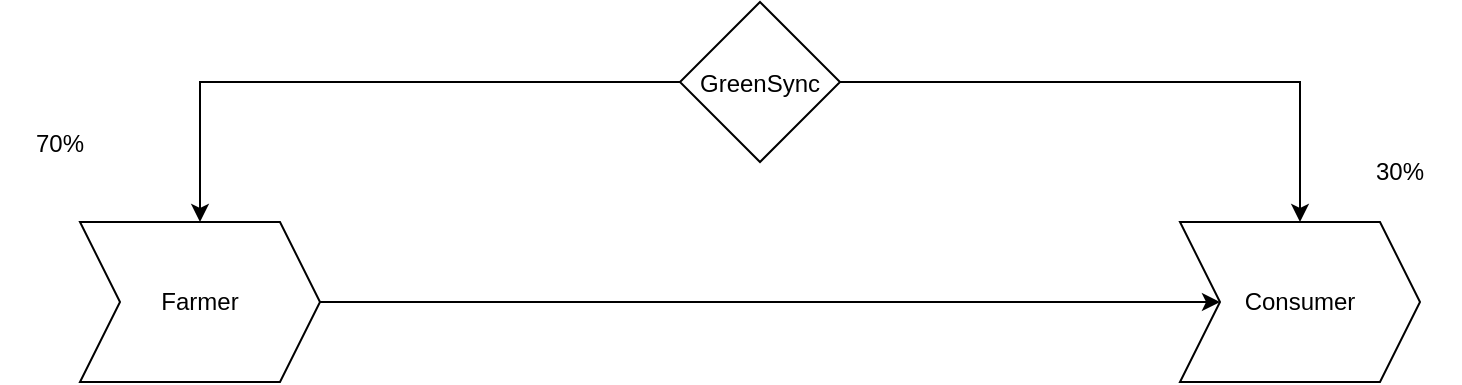 <mxfile version="21.2.2" type="github">
  <diagram name="Page-1" id="wgWyXsWMhn1ze_9gEnJO">
    <mxGraphModel dx="862" dy="421" grid="1" gridSize="10" guides="1" tooltips="1" connect="1" arrows="1" fold="1" page="1" pageScale="1" pageWidth="850" pageHeight="1100" math="0" shadow="0">
      <root>
        <mxCell id="0" />
        <mxCell id="1" parent="0" />
        <mxCell id="XNS6Ot50ZJ6HP5vMqHeE-4" style="edgeStyle=orthogonalEdgeStyle;rounded=0;orthogonalLoop=1;jettySize=auto;html=1;" edge="1" parent="1" source="XNS6Ot50ZJ6HP5vMqHeE-1" target="XNS6Ot50ZJ6HP5vMqHeE-3">
          <mxGeometry relative="1" as="geometry" />
        </mxCell>
        <mxCell id="XNS6Ot50ZJ6HP5vMqHeE-5" style="edgeStyle=orthogonalEdgeStyle;rounded=0;orthogonalLoop=1;jettySize=auto;html=1;entryX=0.5;entryY=0;entryDx=0;entryDy=0;" edge="1" parent="1" source="XNS6Ot50ZJ6HP5vMqHeE-1" target="XNS6Ot50ZJ6HP5vMqHeE-2">
          <mxGeometry relative="1" as="geometry" />
        </mxCell>
        <mxCell id="XNS6Ot50ZJ6HP5vMqHeE-1" value="" style="rhombus;whiteSpace=wrap;html=1;" vertex="1" parent="1">
          <mxGeometry x="380" y="180" width="80" height="80" as="geometry" />
        </mxCell>
        <mxCell id="XNS6Ot50ZJ6HP5vMqHeE-11" style="edgeStyle=orthogonalEdgeStyle;rounded=0;orthogonalLoop=1;jettySize=auto;html=1;" edge="1" parent="1" source="XNS6Ot50ZJ6HP5vMqHeE-2" target="XNS6Ot50ZJ6HP5vMqHeE-3">
          <mxGeometry relative="1" as="geometry" />
        </mxCell>
        <mxCell id="XNS6Ot50ZJ6HP5vMqHeE-2" value="" style="shape=step;perimeter=stepPerimeter;whiteSpace=wrap;html=1;fixedSize=1;" vertex="1" parent="1">
          <mxGeometry x="80" y="290" width="120" height="80" as="geometry" />
        </mxCell>
        <mxCell id="XNS6Ot50ZJ6HP5vMqHeE-3" value="" style="shape=step;perimeter=stepPerimeter;whiteSpace=wrap;html=1;fixedSize=1;" vertex="1" parent="1">
          <mxGeometry x="630" y="290" width="120" height="80" as="geometry" />
        </mxCell>
        <mxCell id="XNS6Ot50ZJ6HP5vMqHeE-6" value="GreenSync" style="text;html=1;strokeColor=none;fillColor=none;align=center;verticalAlign=middle;whiteSpace=wrap;rounded=0;" vertex="1" parent="1">
          <mxGeometry x="390" y="206" width="60" height="30" as="geometry" />
        </mxCell>
        <mxCell id="XNS6Ot50ZJ6HP5vMqHeE-7" value="Farmer" style="text;html=1;strokeColor=none;fillColor=none;align=center;verticalAlign=middle;whiteSpace=wrap;rounded=0;" vertex="1" parent="1">
          <mxGeometry x="110" y="315" width="60" height="30" as="geometry" />
        </mxCell>
        <mxCell id="XNS6Ot50ZJ6HP5vMqHeE-8" value="Consumer" style="text;html=1;strokeColor=none;fillColor=none;align=center;verticalAlign=middle;whiteSpace=wrap;rounded=0;" vertex="1" parent="1">
          <mxGeometry x="660" y="315" width="60" height="30" as="geometry" />
        </mxCell>
        <mxCell id="XNS6Ot50ZJ6HP5vMqHeE-9" value="30%" style="text;html=1;strokeColor=none;fillColor=none;align=center;verticalAlign=middle;whiteSpace=wrap;rounded=0;" vertex="1" parent="1">
          <mxGeometry x="710" y="250" width="60" height="30" as="geometry" />
        </mxCell>
        <mxCell id="XNS6Ot50ZJ6HP5vMqHeE-10" value="70%" style="text;html=1;strokeColor=none;fillColor=none;align=center;verticalAlign=middle;whiteSpace=wrap;rounded=0;" vertex="1" parent="1">
          <mxGeometry x="40" y="236" width="60" height="30" as="geometry" />
        </mxCell>
      </root>
    </mxGraphModel>
  </diagram>
</mxfile>
